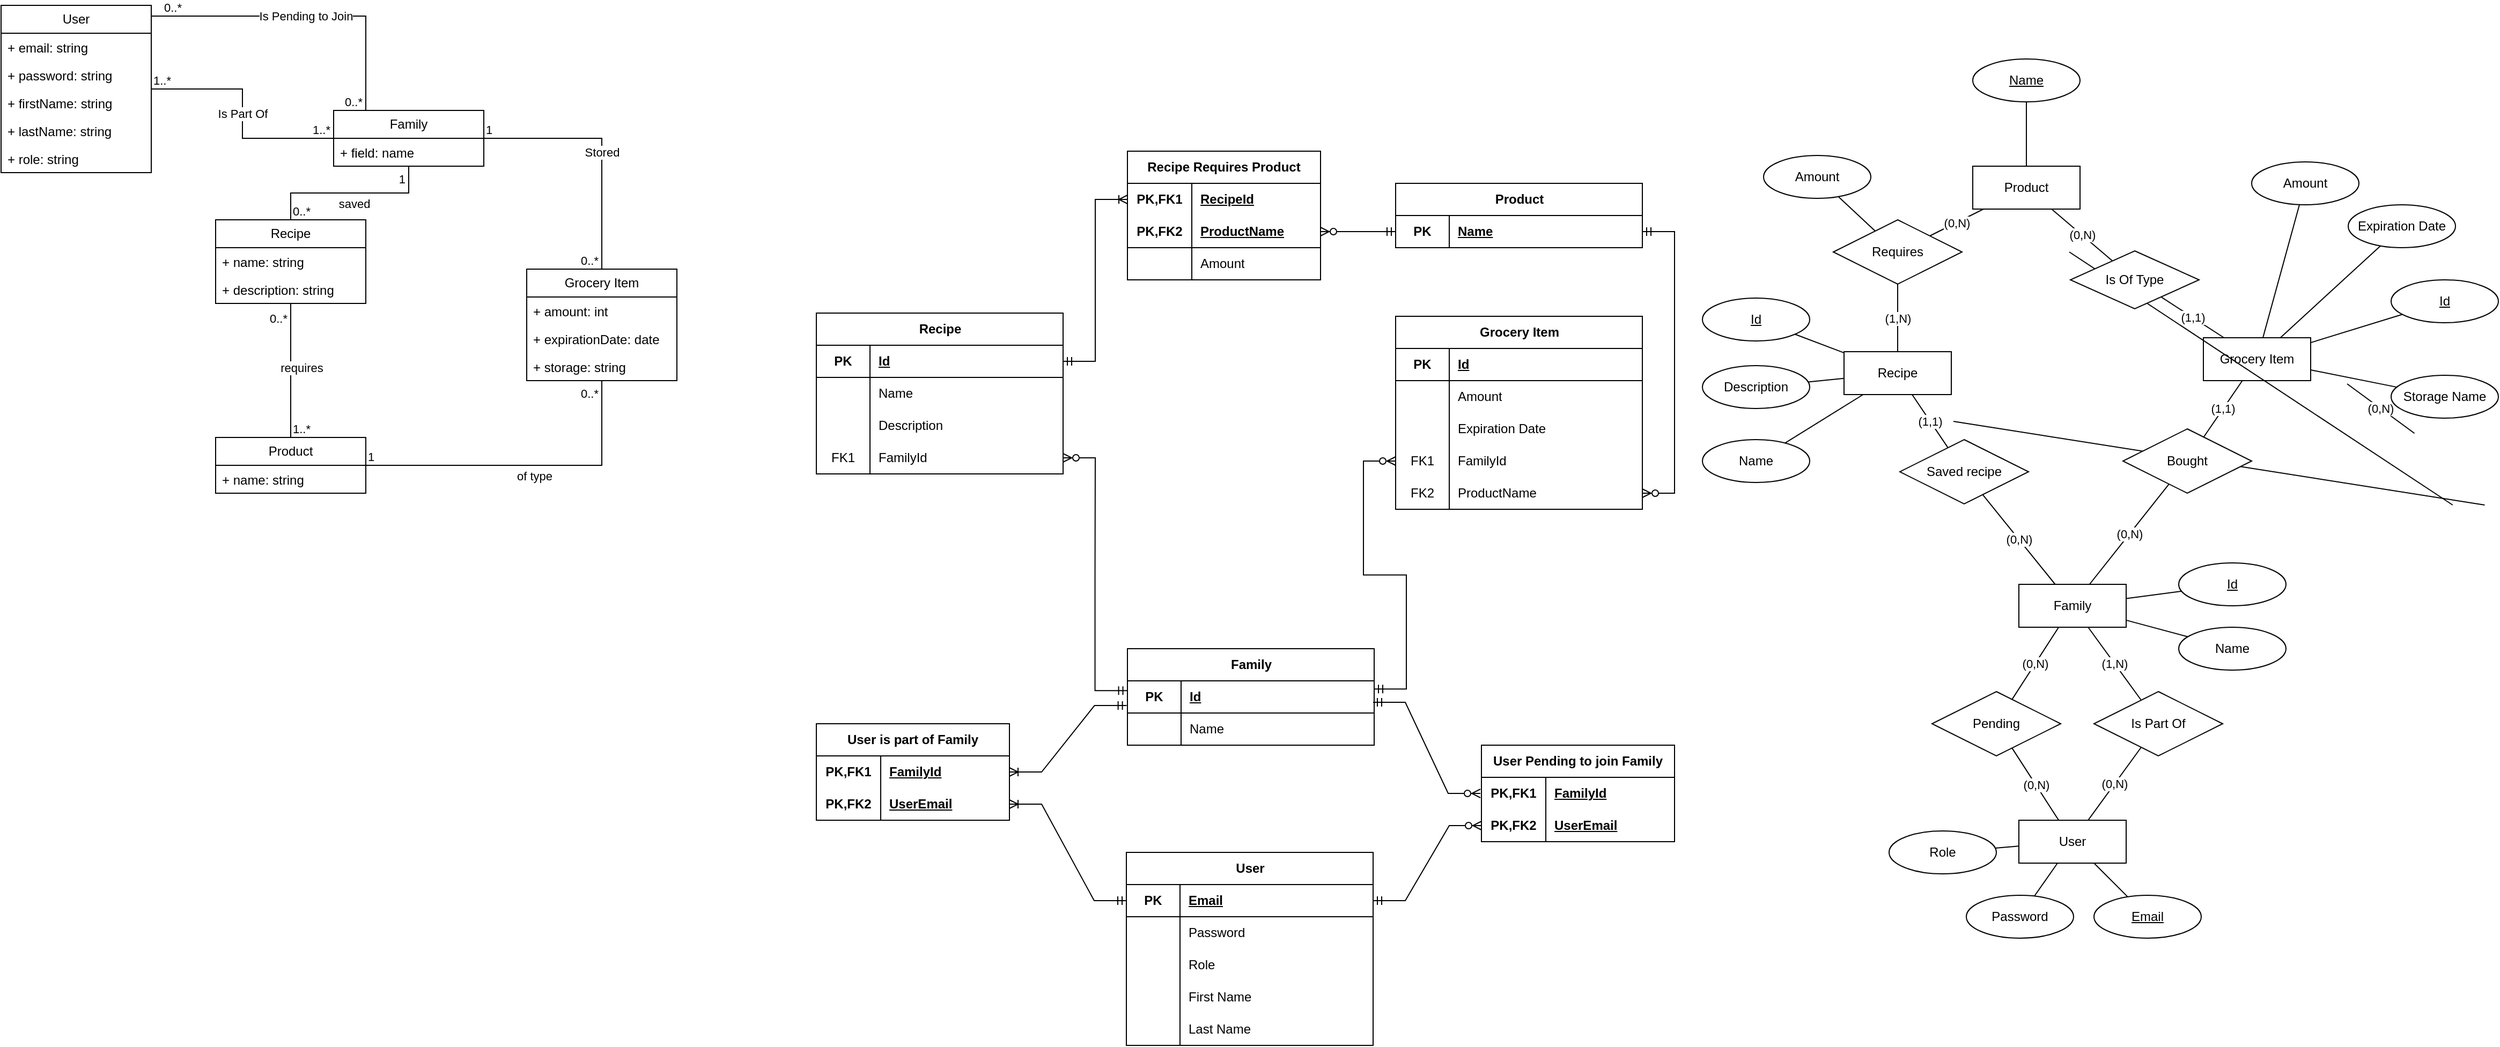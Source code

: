 <mxfile version="24.7.17">
  <diagram name="Pagina-1" id="Pr2vXgUpdKGznfStpxD8">
    <mxGraphModel dx="1545" dy="484" grid="1" gridSize="10" guides="1" tooltips="1" connect="1" arrows="1" fold="1" page="1" pageScale="1" pageWidth="827" pageHeight="1169" math="0" shadow="0">
      <root>
        <mxCell id="0" />
        <mxCell id="1" parent="0" />
        <mxCell id="ffhMWzjrMcLxflxruBUi-40" value="Grocery Item" style="whiteSpace=wrap;html=1;align=center;" parent="1" vertex="1">
          <mxGeometry x="1303" y="470" width="100" height="40" as="geometry" />
        </mxCell>
        <mxCell id="ffhMWzjrMcLxflxruBUi-42" value="Recipe" style="whiteSpace=wrap;html=1;align=center;" parent="1" vertex="1">
          <mxGeometry x="968" y="483" width="100" height="40" as="geometry" />
        </mxCell>
        <mxCell id="ffhMWzjrMcLxflxruBUi-44" value="User" style="whiteSpace=wrap;html=1;align=center;" parent="1" vertex="1">
          <mxGeometry x="1131" y="920" width="100" height="40" as="geometry" />
        </mxCell>
        <mxCell id="ffhMWzjrMcLxflxruBUi-46" value="Expiration Date" style="ellipse;whiteSpace=wrap;html=1;align=center;" parent="1" vertex="1">
          <mxGeometry x="1438" y="346" width="100" height="40" as="geometry" />
        </mxCell>
        <mxCell id="ffhMWzjrMcLxflxruBUi-47" value="Name" style="ellipse;whiteSpace=wrap;html=1;align=center;fontStyle=4" parent="1" vertex="1">
          <mxGeometry x="1088" y="210" width="100" height="40" as="geometry" />
        </mxCell>
        <mxCell id="ffhMWzjrMcLxflxruBUi-48" value="Id" style="ellipse;whiteSpace=wrap;html=1;align=center;fontStyle=4" parent="1" vertex="1">
          <mxGeometry x="1478" y="416" width="100" height="40" as="geometry" />
        </mxCell>
        <mxCell id="ffhMWzjrMcLxflxruBUi-49" value="Amount" style="ellipse;whiteSpace=wrap;html=1;align=center;" parent="1" vertex="1">
          <mxGeometry x="1348" y="306" width="100" height="40" as="geometry" />
        </mxCell>
        <mxCell id="ffhMWzjrMcLxflxruBUi-50" value="" style="endArrow=none;html=1;rounded=0;" parent="1" source="ffhMWzjrMcLxflxruBUi-40" target="ffhMWzjrMcLxflxruBUi-49" edge="1">
          <mxGeometry relative="1" as="geometry">
            <mxPoint x="668" y="510" as="sourcePoint" />
            <mxPoint x="828" y="510" as="targetPoint" />
          </mxGeometry>
        </mxCell>
        <mxCell id="ffhMWzjrMcLxflxruBUi-51" value="" style="endArrow=none;html=1;rounded=0;" parent="1" source="ffhMWzjrMcLxflxruBUi-40" target="ffhMWzjrMcLxflxruBUi-46" edge="1">
          <mxGeometry relative="1" as="geometry">
            <mxPoint x="958" y="463" as="sourcePoint" />
            <mxPoint x="900" y="479" as="targetPoint" />
          </mxGeometry>
        </mxCell>
        <mxCell id="ffhMWzjrMcLxflxruBUi-52" value="" style="endArrow=none;html=1;rounded=0;" parent="1" source="ffhMWzjrMcLxflxruBUi-47" target="GWMP9Vuq-0JOM76LOCVm-1" edge="1">
          <mxGeometry relative="1" as="geometry">
            <mxPoint x="958" y="435" as="sourcePoint" />
            <mxPoint x="918" y="422" as="targetPoint" />
          </mxGeometry>
        </mxCell>
        <mxCell id="ffhMWzjrMcLxflxruBUi-53" value="" style="endArrow=none;html=1;rounded=0;" parent="1" source="ffhMWzjrMcLxflxruBUi-40" target="ffhMWzjrMcLxflxruBUi-48" edge="1">
          <mxGeometry relative="1" as="geometry">
            <mxPoint x="1001" y="400" as="sourcePoint" />
            <mxPoint x="1005" y="430" as="targetPoint" />
          </mxGeometry>
        </mxCell>
        <mxCell id="ffhMWzjrMcLxflxruBUi-58" value="Email" style="ellipse;whiteSpace=wrap;html=1;align=center;fontStyle=4" parent="1" vertex="1">
          <mxGeometry x="1201" y="990" width="100" height="40" as="geometry" />
        </mxCell>
        <mxCell id="ffhMWzjrMcLxflxruBUi-59" value="" style="endArrow=none;html=1;rounded=0;" parent="1" source="ffhMWzjrMcLxflxruBUi-44" target="ffhMWzjrMcLxflxruBUi-58" edge="1">
          <mxGeometry relative="1" as="geometry">
            <mxPoint x="1214" y="930" as="sourcePoint" />
            <mxPoint x="1259" y="937" as="targetPoint" />
          </mxGeometry>
        </mxCell>
        <mxCell id="ffhMWzjrMcLxflxruBUi-60" value="" style="endArrow=none;html=1;rounded=0;" parent="1" source="ffhMWzjrMcLxflxruBUi-44" target="ffhMWzjrMcLxflxruBUi-61" edge="1">
          <mxGeometry relative="1" as="geometry">
            <mxPoint x="1136" y="1005" as="sourcePoint" />
            <mxPoint x="1064" y="1036" as="targetPoint" />
          </mxGeometry>
        </mxCell>
        <mxCell id="ffhMWzjrMcLxflxruBUi-61" value="Password" style="ellipse;whiteSpace=wrap;html=1;align=center;" parent="1" vertex="1">
          <mxGeometry x="1082" y="990" width="100" height="40" as="geometry" />
        </mxCell>
        <mxCell id="ffhMWzjrMcLxflxruBUi-64" value="Name" style="ellipse;whiteSpace=wrap;html=1;align=center;" parent="1" vertex="1">
          <mxGeometry x="836" y="565" width="100" height="40" as="geometry" />
        </mxCell>
        <mxCell id="ffhMWzjrMcLxflxruBUi-65" value="Id" style="ellipse;whiteSpace=wrap;html=1;align=center;fontStyle=4" parent="1" vertex="1">
          <mxGeometry x="836" y="433" width="100" height="40" as="geometry" />
        </mxCell>
        <mxCell id="ffhMWzjrMcLxflxruBUi-67" value="Description" style="ellipse;whiteSpace=wrap;html=1;align=center;" parent="1" vertex="1">
          <mxGeometry x="836" y="496" width="100" height="40" as="geometry" />
        </mxCell>
        <mxCell id="aiDZA-eBD_S5gn7_g89n-2" value="" style="endArrow=none;html=1;rounded=0;" parent="1" source="ffhMWzjrMcLxflxruBUi-42" target="ffhMWzjrMcLxflxruBUi-67" edge="1">
          <mxGeometry relative="1" as="geometry">
            <mxPoint x="1021" y="533" as="sourcePoint" />
            <mxPoint x="1056" y="588" as="targetPoint" />
          </mxGeometry>
        </mxCell>
        <mxCell id="aiDZA-eBD_S5gn7_g89n-4" value="" style="endArrow=none;html=1;rounded=0;" parent="1" source="ffhMWzjrMcLxflxruBUi-42" target="ffhMWzjrMcLxflxruBUi-65" edge="1">
          <mxGeometry relative="1" as="geometry">
            <mxPoint x="978" y="533" as="sourcePoint" />
            <mxPoint x="914" y="576" as="targetPoint" />
          </mxGeometry>
        </mxCell>
        <mxCell id="aiDZA-eBD_S5gn7_g89n-14" value="" style="endArrow=none;html=1;rounded=0;" parent="1" target="aiDZA-eBD_S5gn7_g89n-5" edge="1">
          <mxGeometry relative="1" as="geometry">
            <mxPoint x="1535.385" y="626" as="sourcePoint" />
            <mxPoint x="1178" y="390" as="targetPoint" />
          </mxGeometry>
        </mxCell>
        <mxCell id="aiDZA-eBD_S5gn7_g89n-15" value="" style="endArrow=none;html=1;rounded=0;" parent="1" target="aiDZA-eBD_S5gn7_g89n-7" edge="1">
          <mxGeometry relative="1" as="geometry">
            <mxPoint x="1565.22" y="626" as="sourcePoint" />
            <mxPoint x="1070" y="548" as="targetPoint" />
          </mxGeometry>
        </mxCell>
        <mxCell id="aiDZA-eBD_S5gn7_g89n-26" value="Bought" style="shape=rhombus;perimeter=rhombusPerimeter;whiteSpace=wrap;html=1;align=center;" parent="1" vertex="1">
          <mxGeometry x="1228" y="555" width="120" height="60" as="geometry" />
        </mxCell>
        <mxCell id="aiDZA-eBD_S5gn7_g89n-29" value="(0,N)" style="endArrow=none;html=1;rounded=0;" parent="1" source="aiDZA-eBD_S5gn7_g89n-26" target="GWMP9Vuq-0JOM76LOCVm-134" edge="1">
          <mxGeometry relative="1" as="geometry">
            <mxPoint x="1191" y="741" as="sourcePoint" />
            <mxPoint x="1234.818" y="720" as="targetPoint" />
          </mxGeometry>
        </mxCell>
        <mxCell id="aiDZA-eBD_S5gn7_g89n-30" value="(1,1)" style="endArrow=none;html=1;rounded=0;" parent="1" source="ffhMWzjrMcLxflxruBUi-40" target="aiDZA-eBD_S5gn7_g89n-26" edge="1">
          <mxGeometry relative="1" as="geometry">
            <mxPoint x="1339" y="607" as="sourcePoint" />
            <mxPoint x="1349" y="652" as="targetPoint" />
          </mxGeometry>
        </mxCell>
        <mxCell id="aiDZA-eBD_S5gn7_g89n-31" value="" style="endArrow=none;html=1;rounded=0;" parent="1" source="ffhMWzjrMcLxflxruBUi-42" target="ffhMWzjrMcLxflxruBUi-64" edge="1">
          <mxGeometry relative="1" as="geometry">
            <mxPoint x="1002" y="533" as="sourcePoint" />
            <mxPoint x="974" y="627" as="targetPoint" />
          </mxGeometry>
        </mxCell>
        <mxCell id="aiDZA-eBD_S5gn7_g89n-35" value="(0,N)" style="endArrow=none;html=1;rounded=0;" parent="1" source="ffhMWzjrMcLxflxruBUi-41" edge="1">
          <mxGeometry relative="1" as="geometry">
            <mxPoint x="1437" y="513" as="sourcePoint" />
            <mxPoint x="1499.739" y="559.13" as="targetPoint" />
          </mxGeometry>
        </mxCell>
        <mxCell id="aiDZA-eBD_S5gn7_g89n-36" value="Saved recipe" style="shape=rhombus;perimeter=rhombusPerimeter;whiteSpace=wrap;html=1;align=center;" parent="1" vertex="1">
          <mxGeometry x="1020" y="565" width="120" height="60" as="geometry" />
        </mxCell>
        <mxCell id="aiDZA-eBD_S5gn7_g89n-38" value="(0,N)" style="endArrow=none;html=1;rounded=0;" parent="1" source="GWMP9Vuq-0JOM76LOCVm-134" target="aiDZA-eBD_S5gn7_g89n-36" edge="1">
          <mxGeometry relative="1" as="geometry">
            <mxPoint x="1193.645" y="720" as="sourcePoint" />
            <mxPoint x="1192" y="552" as="targetPoint" />
          </mxGeometry>
        </mxCell>
        <mxCell id="aiDZA-eBD_S5gn7_g89n-39" value="(1,1)" style="endArrow=none;html=1;rounded=0;" parent="1" source="aiDZA-eBD_S5gn7_g89n-36" target="ffhMWzjrMcLxflxruBUi-42" edge="1">
          <mxGeometry relative="1" as="geometry">
            <mxPoint x="1317" y="652" as="sourcePoint" />
            <mxPoint x="1197" y="586" as="targetPoint" />
          </mxGeometry>
        </mxCell>
        <mxCell id="wn_NGkWMPnfutVv6U4E--1" value="Requires" style="shape=rhombus;perimeter=rhombusPerimeter;whiteSpace=wrap;html=1;align=center;" parent="1" vertex="1">
          <mxGeometry x="958" y="360" width="120" height="60" as="geometry" />
        </mxCell>
        <mxCell id="wn_NGkWMPnfutVv6U4E--2" value="(1,N)" style="endArrow=none;html=1;rounded=0;" parent="1" source="wn_NGkWMPnfutVv6U4E--1" target="ffhMWzjrMcLxflxruBUi-42" edge="1">
          <mxGeometry relative="1" as="geometry">
            <mxPoint x="1100" y="619" as="sourcePoint" />
            <mxPoint x="1025" y="533" as="targetPoint" />
          </mxGeometry>
        </mxCell>
        <mxCell id="wn_NGkWMPnfutVv6U4E--3" value="(0,N)" style="endArrow=none;html=1;rounded=0;" parent="1" source="GWMP9Vuq-0JOM76LOCVm-1" target="wn_NGkWMPnfutVv6U4E--1" edge="1">
          <mxGeometry x="-0.004" relative="1" as="geometry">
            <mxPoint x="1121" y="516" as="sourcePoint" />
            <mxPoint x="1058" y="514" as="targetPoint" />
            <mxPoint as="offset" />
          </mxGeometry>
        </mxCell>
        <mxCell id="wn_NGkWMPnfutVv6U4E--22" value="Family" style="shape=table;startSize=30;container=1;collapsible=1;childLayout=tableLayout;fixedRows=1;rowLines=0;fontStyle=1;align=center;resizeLast=1;html=1;" parent="1" vertex="1">
          <mxGeometry x="300" y="760" width="230" height="90" as="geometry" />
        </mxCell>
        <mxCell id="wn_NGkWMPnfutVv6U4E--23" value="" style="shape=tableRow;horizontal=0;startSize=0;swimlaneHead=0;swimlaneBody=0;fillColor=none;collapsible=0;dropTarget=0;points=[[0,0.5],[1,0.5]];portConstraint=eastwest;top=0;left=0;right=0;bottom=1;" parent="wn_NGkWMPnfutVv6U4E--22" vertex="1">
          <mxGeometry y="30" width="230" height="30" as="geometry" />
        </mxCell>
        <mxCell id="wn_NGkWMPnfutVv6U4E--24" value="PK" style="shape=partialRectangle;connectable=0;fillColor=none;top=0;left=0;bottom=0;right=0;fontStyle=1;overflow=hidden;whiteSpace=wrap;html=1;" parent="wn_NGkWMPnfutVv6U4E--23" vertex="1">
          <mxGeometry width="50" height="30" as="geometry">
            <mxRectangle width="50" height="30" as="alternateBounds" />
          </mxGeometry>
        </mxCell>
        <mxCell id="wn_NGkWMPnfutVv6U4E--25" value="Id" style="shape=partialRectangle;connectable=0;fillColor=none;top=0;left=0;bottom=0;right=0;align=left;spacingLeft=6;fontStyle=5;overflow=hidden;whiteSpace=wrap;html=1;" parent="wn_NGkWMPnfutVv6U4E--23" vertex="1">
          <mxGeometry x="50" width="180" height="30" as="geometry">
            <mxRectangle width="180" height="30" as="alternateBounds" />
          </mxGeometry>
        </mxCell>
        <mxCell id="wn_NGkWMPnfutVv6U4E--29" value="" style="shape=tableRow;horizontal=0;startSize=0;swimlaneHead=0;swimlaneBody=0;fillColor=none;collapsible=0;dropTarget=0;points=[[0,0.5],[1,0.5]];portConstraint=eastwest;top=0;left=0;right=0;bottom=0;" parent="wn_NGkWMPnfutVv6U4E--22" vertex="1">
          <mxGeometry y="60" width="230" height="30" as="geometry" />
        </mxCell>
        <mxCell id="wn_NGkWMPnfutVv6U4E--30" value="" style="shape=partialRectangle;connectable=0;fillColor=none;top=0;left=0;bottom=0;right=0;editable=1;overflow=hidden;whiteSpace=wrap;html=1;" parent="wn_NGkWMPnfutVv6U4E--29" vertex="1">
          <mxGeometry width="50" height="30" as="geometry">
            <mxRectangle width="50" height="30" as="alternateBounds" />
          </mxGeometry>
        </mxCell>
        <mxCell id="wn_NGkWMPnfutVv6U4E--31" value="Name" style="shape=partialRectangle;connectable=0;fillColor=none;top=0;left=0;bottom=0;right=0;align=left;spacingLeft=6;overflow=hidden;whiteSpace=wrap;html=1;" parent="wn_NGkWMPnfutVv6U4E--29" vertex="1">
          <mxGeometry x="50" width="180" height="30" as="geometry">
            <mxRectangle width="180" height="30" as="alternateBounds" />
          </mxGeometry>
        </mxCell>
        <mxCell id="wn_NGkWMPnfutVv6U4E--38" value="Grocery Item" style="shape=table;startSize=30;container=1;collapsible=1;childLayout=tableLayout;fixedRows=1;rowLines=0;fontStyle=1;align=center;resizeLast=1;html=1;" parent="1" vertex="1">
          <mxGeometry x="550" y="450" width="230" height="180" as="geometry" />
        </mxCell>
        <mxCell id="wn_NGkWMPnfutVv6U4E--39" value="" style="shape=tableRow;horizontal=0;startSize=0;swimlaneHead=0;swimlaneBody=0;fillColor=none;collapsible=0;dropTarget=0;points=[[0,0.5],[1,0.5]];portConstraint=eastwest;top=0;left=0;right=0;bottom=1;" parent="wn_NGkWMPnfutVv6U4E--38" vertex="1">
          <mxGeometry y="30" width="230" height="30" as="geometry" />
        </mxCell>
        <mxCell id="wn_NGkWMPnfutVv6U4E--40" value="PK" style="shape=partialRectangle;connectable=0;fillColor=none;top=0;left=0;bottom=0;right=0;fontStyle=1;overflow=hidden;whiteSpace=wrap;html=1;" parent="wn_NGkWMPnfutVv6U4E--39" vertex="1">
          <mxGeometry width="50" height="30" as="geometry">
            <mxRectangle width="50" height="30" as="alternateBounds" />
          </mxGeometry>
        </mxCell>
        <mxCell id="wn_NGkWMPnfutVv6U4E--41" value="Id" style="shape=partialRectangle;connectable=0;fillColor=none;top=0;left=0;bottom=0;right=0;align=left;spacingLeft=6;fontStyle=5;overflow=hidden;whiteSpace=wrap;html=1;" parent="wn_NGkWMPnfutVv6U4E--39" vertex="1">
          <mxGeometry x="50" width="180" height="30" as="geometry">
            <mxRectangle width="180" height="30" as="alternateBounds" />
          </mxGeometry>
        </mxCell>
        <mxCell id="wn_NGkWMPnfutVv6U4E--48" value="" style="shape=tableRow;horizontal=0;startSize=0;swimlaneHead=0;swimlaneBody=0;fillColor=none;collapsible=0;dropTarget=0;points=[[0,0.5],[1,0.5]];portConstraint=eastwest;top=0;left=0;right=0;bottom=0;" parent="wn_NGkWMPnfutVv6U4E--38" vertex="1">
          <mxGeometry y="60" width="230" height="30" as="geometry" />
        </mxCell>
        <mxCell id="wn_NGkWMPnfutVv6U4E--49" value="" style="shape=partialRectangle;connectable=0;fillColor=none;top=0;left=0;bottom=0;right=0;editable=1;overflow=hidden;whiteSpace=wrap;html=1;" parent="wn_NGkWMPnfutVv6U4E--48" vertex="1">
          <mxGeometry width="50" height="30" as="geometry">
            <mxRectangle width="50" height="30" as="alternateBounds" />
          </mxGeometry>
        </mxCell>
        <mxCell id="wn_NGkWMPnfutVv6U4E--50" value="Amount" style="shape=partialRectangle;connectable=0;fillColor=none;top=0;left=0;bottom=0;right=0;align=left;spacingLeft=6;overflow=hidden;whiteSpace=wrap;html=1;" parent="wn_NGkWMPnfutVv6U4E--48" vertex="1">
          <mxGeometry x="50" width="180" height="30" as="geometry">
            <mxRectangle width="180" height="30" as="alternateBounds" />
          </mxGeometry>
        </mxCell>
        <mxCell id="wn_NGkWMPnfutVv6U4E--92" value="" style="shape=tableRow;horizontal=0;startSize=0;swimlaneHead=0;swimlaneBody=0;fillColor=none;collapsible=0;dropTarget=0;points=[[0,0.5],[1,0.5]];portConstraint=eastwest;top=0;left=0;right=0;bottom=0;" parent="wn_NGkWMPnfutVv6U4E--38" vertex="1">
          <mxGeometry y="90" width="230" height="30" as="geometry" />
        </mxCell>
        <mxCell id="wn_NGkWMPnfutVv6U4E--93" value="" style="shape=partialRectangle;connectable=0;fillColor=none;top=0;left=0;bottom=0;right=0;editable=1;overflow=hidden;whiteSpace=wrap;html=1;" parent="wn_NGkWMPnfutVv6U4E--92" vertex="1">
          <mxGeometry width="50" height="30" as="geometry">
            <mxRectangle width="50" height="30" as="alternateBounds" />
          </mxGeometry>
        </mxCell>
        <mxCell id="wn_NGkWMPnfutVv6U4E--94" value="Expiration Date" style="shape=partialRectangle;connectable=0;fillColor=none;top=0;left=0;bottom=0;right=0;align=left;spacingLeft=6;overflow=hidden;whiteSpace=wrap;html=1;" parent="wn_NGkWMPnfutVv6U4E--92" vertex="1">
          <mxGeometry x="50" width="180" height="30" as="geometry">
            <mxRectangle width="180" height="30" as="alternateBounds" />
          </mxGeometry>
        </mxCell>
        <mxCell id="wn_NGkWMPnfutVv6U4E--149" value="" style="shape=tableRow;horizontal=0;startSize=0;swimlaneHead=0;swimlaneBody=0;fillColor=none;collapsible=0;dropTarget=0;points=[[0,0.5],[1,0.5]];portConstraint=eastwest;top=0;left=0;right=0;bottom=0;" parent="wn_NGkWMPnfutVv6U4E--38" vertex="1">
          <mxGeometry y="120" width="230" height="30" as="geometry" />
        </mxCell>
        <mxCell id="wn_NGkWMPnfutVv6U4E--150" value="FK1" style="shape=partialRectangle;connectable=0;fillColor=none;top=0;left=0;bottom=0;right=0;editable=1;overflow=hidden;whiteSpace=wrap;html=1;" parent="wn_NGkWMPnfutVv6U4E--149" vertex="1">
          <mxGeometry width="50" height="30" as="geometry">
            <mxRectangle width="50" height="30" as="alternateBounds" />
          </mxGeometry>
        </mxCell>
        <mxCell id="wn_NGkWMPnfutVv6U4E--151" value="FamilyId" style="shape=partialRectangle;connectable=0;fillColor=none;top=0;left=0;bottom=0;right=0;align=left;spacingLeft=6;overflow=hidden;whiteSpace=wrap;html=1;" parent="wn_NGkWMPnfutVv6U4E--149" vertex="1">
          <mxGeometry x="50" width="180" height="30" as="geometry">
            <mxRectangle width="180" height="30" as="alternateBounds" />
          </mxGeometry>
        </mxCell>
        <mxCell id="GWMP9Vuq-0JOM76LOCVm-93" value="" style="shape=tableRow;horizontal=0;startSize=0;swimlaneHead=0;swimlaneBody=0;fillColor=none;collapsible=0;dropTarget=0;points=[[0,0.5],[1,0.5]];portConstraint=eastwest;top=0;left=0;right=0;bottom=0;" vertex="1" parent="wn_NGkWMPnfutVv6U4E--38">
          <mxGeometry y="150" width="230" height="30" as="geometry" />
        </mxCell>
        <mxCell id="GWMP9Vuq-0JOM76LOCVm-94" value="FK2" style="shape=partialRectangle;connectable=0;fillColor=none;top=0;left=0;bottom=0;right=0;editable=1;overflow=hidden;whiteSpace=wrap;html=1;" vertex="1" parent="GWMP9Vuq-0JOM76LOCVm-93">
          <mxGeometry width="50" height="30" as="geometry">
            <mxRectangle width="50" height="30" as="alternateBounds" />
          </mxGeometry>
        </mxCell>
        <mxCell id="GWMP9Vuq-0JOM76LOCVm-95" value="ProductName" style="shape=partialRectangle;connectable=0;fillColor=none;top=0;left=0;bottom=0;right=0;align=left;spacingLeft=6;overflow=hidden;whiteSpace=wrap;html=1;" vertex="1" parent="GWMP9Vuq-0JOM76LOCVm-93">
          <mxGeometry x="50" width="180" height="30" as="geometry">
            <mxRectangle width="180" height="30" as="alternateBounds" />
          </mxGeometry>
        </mxCell>
        <mxCell id="wn_NGkWMPnfutVv6U4E--82" value="Recipe" style="shape=table;startSize=30;container=1;collapsible=1;childLayout=tableLayout;fixedRows=1;rowLines=0;fontStyle=1;align=center;resizeLast=1;html=1;" parent="1" vertex="1">
          <mxGeometry x="10" y="447" width="230" height="150" as="geometry" />
        </mxCell>
        <mxCell id="wn_NGkWMPnfutVv6U4E--83" value="" style="shape=tableRow;horizontal=0;startSize=0;swimlaneHead=0;swimlaneBody=0;fillColor=none;collapsible=0;dropTarget=0;points=[[0,0.5],[1,0.5]];portConstraint=eastwest;top=0;left=0;right=0;bottom=1;" parent="wn_NGkWMPnfutVv6U4E--82" vertex="1">
          <mxGeometry y="30" width="230" height="30" as="geometry" />
        </mxCell>
        <mxCell id="wn_NGkWMPnfutVv6U4E--84" value="PK" style="shape=partialRectangle;connectable=0;fillColor=none;top=0;left=0;bottom=0;right=0;fontStyle=1;overflow=hidden;whiteSpace=wrap;html=1;" parent="wn_NGkWMPnfutVv6U4E--83" vertex="1">
          <mxGeometry width="50" height="30" as="geometry">
            <mxRectangle width="50" height="30" as="alternateBounds" />
          </mxGeometry>
        </mxCell>
        <mxCell id="wn_NGkWMPnfutVv6U4E--85" value="Id" style="shape=partialRectangle;connectable=0;fillColor=none;top=0;left=0;bottom=0;right=0;align=left;spacingLeft=6;fontStyle=5;overflow=hidden;whiteSpace=wrap;html=1;" parent="wn_NGkWMPnfutVv6U4E--83" vertex="1">
          <mxGeometry x="50" width="180" height="30" as="geometry">
            <mxRectangle width="180" height="30" as="alternateBounds" />
          </mxGeometry>
        </mxCell>
        <mxCell id="wn_NGkWMPnfutVv6U4E--86" value="" style="shape=tableRow;horizontal=0;startSize=0;swimlaneHead=0;swimlaneBody=0;fillColor=none;collapsible=0;dropTarget=0;points=[[0,0.5],[1,0.5]];portConstraint=eastwest;top=0;left=0;right=0;bottom=0;" parent="wn_NGkWMPnfutVv6U4E--82" vertex="1">
          <mxGeometry y="60" width="230" height="30" as="geometry" />
        </mxCell>
        <mxCell id="wn_NGkWMPnfutVv6U4E--87" value="" style="shape=partialRectangle;connectable=0;fillColor=none;top=0;left=0;bottom=0;right=0;editable=1;overflow=hidden;whiteSpace=wrap;html=1;" parent="wn_NGkWMPnfutVv6U4E--86" vertex="1">
          <mxGeometry width="50" height="30" as="geometry">
            <mxRectangle width="50" height="30" as="alternateBounds" />
          </mxGeometry>
        </mxCell>
        <mxCell id="wn_NGkWMPnfutVv6U4E--88" value="Name" style="shape=partialRectangle;connectable=0;fillColor=none;top=0;left=0;bottom=0;right=0;align=left;spacingLeft=6;overflow=hidden;whiteSpace=wrap;html=1;" parent="wn_NGkWMPnfutVv6U4E--86" vertex="1">
          <mxGeometry x="50" width="180" height="30" as="geometry">
            <mxRectangle width="180" height="30" as="alternateBounds" />
          </mxGeometry>
        </mxCell>
        <mxCell id="wn_NGkWMPnfutVv6U4E--89" value="" style="shape=tableRow;horizontal=0;startSize=0;swimlaneHead=0;swimlaneBody=0;fillColor=none;collapsible=0;dropTarget=0;points=[[0,0.5],[1,0.5]];portConstraint=eastwest;top=0;left=0;right=0;bottom=0;" parent="wn_NGkWMPnfutVv6U4E--82" vertex="1">
          <mxGeometry y="90" width="230" height="30" as="geometry" />
        </mxCell>
        <mxCell id="wn_NGkWMPnfutVv6U4E--90" value="" style="shape=partialRectangle;connectable=0;fillColor=none;top=0;left=0;bottom=0;right=0;editable=1;overflow=hidden;whiteSpace=wrap;html=1;" parent="wn_NGkWMPnfutVv6U4E--89" vertex="1">
          <mxGeometry width="50" height="30" as="geometry">
            <mxRectangle width="50" height="30" as="alternateBounds" />
          </mxGeometry>
        </mxCell>
        <mxCell id="wn_NGkWMPnfutVv6U4E--91" value="Description" style="shape=partialRectangle;connectable=0;fillColor=none;top=0;left=0;bottom=0;right=0;align=left;spacingLeft=6;overflow=hidden;whiteSpace=wrap;html=1;" parent="wn_NGkWMPnfutVv6U4E--89" vertex="1">
          <mxGeometry x="50" width="180" height="30" as="geometry">
            <mxRectangle width="180" height="30" as="alternateBounds" />
          </mxGeometry>
        </mxCell>
        <mxCell id="wn_NGkWMPnfutVv6U4E--152" value="" style="shape=tableRow;horizontal=0;startSize=0;swimlaneHead=0;swimlaneBody=0;fillColor=none;collapsible=0;dropTarget=0;points=[[0,0.5],[1,0.5]];portConstraint=eastwest;top=0;left=0;right=0;bottom=0;" parent="wn_NGkWMPnfutVv6U4E--82" vertex="1">
          <mxGeometry y="120" width="230" height="30" as="geometry" />
        </mxCell>
        <mxCell id="wn_NGkWMPnfutVv6U4E--153" value="FK1" style="shape=partialRectangle;connectable=0;fillColor=none;top=0;left=0;bottom=0;right=0;editable=1;overflow=hidden;whiteSpace=wrap;html=1;" parent="wn_NGkWMPnfutVv6U4E--152" vertex="1">
          <mxGeometry width="50" height="30" as="geometry">
            <mxRectangle width="50" height="30" as="alternateBounds" />
          </mxGeometry>
        </mxCell>
        <mxCell id="wn_NGkWMPnfutVv6U4E--154" value="FamilyId" style="shape=partialRectangle;connectable=0;fillColor=none;top=0;left=0;bottom=0;right=0;align=left;spacingLeft=6;overflow=hidden;whiteSpace=wrap;html=1;" parent="wn_NGkWMPnfutVv6U4E--152" vertex="1">
          <mxGeometry x="50" width="180" height="30" as="geometry">
            <mxRectangle width="180" height="30" as="alternateBounds" />
          </mxGeometry>
        </mxCell>
        <mxCell id="wn_NGkWMPnfutVv6U4E--142" value="" style="edgeStyle=entityRelationEdgeStyle;fontSize=12;html=1;endArrow=ERoneToMany;startArrow=ERmandOne;rounded=0;" parent="1" source="wn_NGkWMPnfutVv6U4E--83" target="GWMP9Vuq-0JOM76LOCVm-97" edge="1">
          <mxGeometry width="100" height="100" relative="1" as="geometry">
            <mxPoint x="390.0" y="443.0" as="sourcePoint" />
            <mxPoint x="450.0" y="443.0" as="targetPoint" />
          </mxGeometry>
        </mxCell>
        <mxCell id="wn_NGkWMPnfutVv6U4E--143" value="" style="edgeStyle=entityRelationEdgeStyle;fontSize=12;html=1;endArrow=ERzeroToMany;startArrow=ERmandOne;rounded=0;" parent="1" source="GWMP9Vuq-0JOM76LOCVm-77" target="GWMP9Vuq-0JOM76LOCVm-93" edge="1">
          <mxGeometry width="100" height="100" relative="1" as="geometry">
            <mxPoint x="630.0" y="320" as="sourcePoint" />
            <mxPoint x="570.0" y="350" as="targetPoint" />
            <Array as="points">
              <mxPoint x="810" y="380" />
              <mxPoint x="780" y="440" />
              <mxPoint x="590" y="590" />
            </Array>
          </mxGeometry>
        </mxCell>
        <mxCell id="wn_NGkWMPnfutVv6U4E--155" value="" style="edgeStyle=entityRelationEdgeStyle;fontSize=12;html=1;endArrow=ERzeroToMany;startArrow=ERmandOne;rounded=0;exitX=-0.001;exitY=0.304;exitDx=0;exitDy=0;exitPerimeter=0;" parent="1" source="wn_NGkWMPnfutVv6U4E--23" target="wn_NGkWMPnfutVv6U4E--152" edge="1">
          <mxGeometry width="100" height="100" relative="1" as="geometry">
            <mxPoint x="260" y="746" as="sourcePoint" />
            <mxPoint x="200" y="711" as="targetPoint" />
          </mxGeometry>
        </mxCell>
        <mxCell id="GWMP9Vuq-0JOM76LOCVm-1" value="Product" style="whiteSpace=wrap;html=1;align=center;" vertex="1" parent="1">
          <mxGeometry x="1088" y="310" width="100" height="40" as="geometry" />
        </mxCell>
        <mxCell id="GWMP9Vuq-0JOM76LOCVm-61" value="Is Of Type" style="shape=rhombus;perimeter=rhombusPerimeter;whiteSpace=wrap;html=1;align=center;" vertex="1" parent="1">
          <mxGeometry x="1179" y="389" width="120" height="54" as="geometry" />
        </mxCell>
        <mxCell id="GWMP9Vuq-0JOM76LOCVm-63" value="(0,N)" style="endArrow=none;html=1;rounded=0;" edge="1" parent="1" source="GWMP9Vuq-0JOM76LOCVm-61" target="GWMP9Vuq-0JOM76LOCVm-1">
          <mxGeometry relative="1" as="geometry">
            <mxPoint x="1139" y="409" as="sourcePoint" />
            <mxPoint x="1081" y="443" as="targetPoint" />
          </mxGeometry>
        </mxCell>
        <mxCell id="GWMP9Vuq-0JOM76LOCVm-64" value="(1,1)" style="endArrow=none;html=1;rounded=0;" edge="1" parent="1" source="ffhMWzjrMcLxflxruBUi-40" target="GWMP9Vuq-0JOM76LOCVm-61">
          <mxGeometry relative="1" as="geometry">
            <mxPoint x="1221" y="414" as="sourcePoint" />
            <mxPoint x="1165" y="350" as="targetPoint" />
          </mxGeometry>
        </mxCell>
        <mxCell id="GWMP9Vuq-0JOM76LOCVm-65" value="Amount" style="ellipse;whiteSpace=wrap;html=1;align=center;" vertex="1" parent="1">
          <mxGeometry x="893" y="300" width="100" height="40" as="geometry" />
        </mxCell>
        <mxCell id="GWMP9Vuq-0JOM76LOCVm-66" value="" style="endArrow=none;html=1;rounded=0;" edge="1" parent="1" source="wn_NGkWMPnfutVv6U4E--1" target="GWMP9Vuq-0JOM76LOCVm-65">
          <mxGeometry relative="1" as="geometry">
            <mxPoint x="1000" y="533" as="sourcePoint" />
            <mxPoint x="932" y="583" as="targetPoint" />
          </mxGeometry>
        </mxCell>
        <mxCell id="GWMP9Vuq-0JOM76LOCVm-70" value="Storage Name" style="ellipse;whiteSpace=wrap;html=1;align=center;" vertex="1" parent="1">
          <mxGeometry x="1478" y="505" width="100" height="40" as="geometry" />
        </mxCell>
        <mxCell id="GWMP9Vuq-0JOM76LOCVm-71" value="" style="endArrow=none;html=1;rounded=0;" edge="1" parent="1" source="ffhMWzjrMcLxflxruBUi-40" target="GWMP9Vuq-0JOM76LOCVm-70">
          <mxGeometry relative="1" as="geometry">
            <mxPoint x="1385" y="480" as="sourcePoint" />
            <mxPoint x="1478" y="394" as="targetPoint" />
          </mxGeometry>
        </mxCell>
        <mxCell id="GWMP9Vuq-0JOM76LOCVm-76" value="Product" style="shape=table;startSize=30;container=1;collapsible=1;childLayout=tableLayout;fixedRows=1;rowLines=0;fontStyle=1;align=center;resizeLast=1;html=1;" vertex="1" parent="1">
          <mxGeometry x="550" y="326" width="230" height="60" as="geometry" />
        </mxCell>
        <mxCell id="GWMP9Vuq-0JOM76LOCVm-77" value="" style="shape=tableRow;horizontal=0;startSize=0;swimlaneHead=0;swimlaneBody=0;fillColor=none;collapsible=0;dropTarget=0;points=[[0,0.5],[1,0.5]];portConstraint=eastwest;top=0;left=0;right=0;bottom=1;" vertex="1" parent="GWMP9Vuq-0JOM76LOCVm-76">
          <mxGeometry y="30" width="230" height="30" as="geometry" />
        </mxCell>
        <mxCell id="GWMP9Vuq-0JOM76LOCVm-78" value="PK" style="shape=partialRectangle;connectable=0;fillColor=none;top=0;left=0;bottom=0;right=0;fontStyle=1;overflow=hidden;whiteSpace=wrap;html=1;" vertex="1" parent="GWMP9Vuq-0JOM76LOCVm-77">
          <mxGeometry width="50" height="30" as="geometry">
            <mxRectangle width="50" height="30" as="alternateBounds" />
          </mxGeometry>
        </mxCell>
        <mxCell id="GWMP9Vuq-0JOM76LOCVm-79" value="Name" style="shape=partialRectangle;connectable=0;fillColor=none;top=0;left=0;bottom=0;right=0;align=left;spacingLeft=6;fontStyle=5;overflow=hidden;whiteSpace=wrap;html=1;" vertex="1" parent="GWMP9Vuq-0JOM76LOCVm-77">
          <mxGeometry x="50" width="180" height="30" as="geometry">
            <mxRectangle width="180" height="30" as="alternateBounds" />
          </mxGeometry>
        </mxCell>
        <mxCell id="GWMP9Vuq-0JOM76LOCVm-92" value="" style="edgeStyle=entityRelationEdgeStyle;fontSize=12;html=1;endArrow=ERzeroToMany;startArrow=ERmandOne;rounded=0;exitX=1;exitY=0.254;exitDx=0;exitDy=0;exitPerimeter=0;" edge="1" parent="1" source="wn_NGkWMPnfutVv6U4E--23" target="wn_NGkWMPnfutVv6U4E--149">
          <mxGeometry width="100" height="100" relative="1" as="geometry">
            <mxPoint x="460" y="935" as="sourcePoint" />
            <mxPoint x="401" y="605" as="targetPoint" />
          </mxGeometry>
        </mxCell>
        <mxCell id="GWMP9Vuq-0JOM76LOCVm-96" value="Recipe Requires Product" style="shape=table;startSize=30;container=1;collapsible=1;childLayout=tableLayout;fixedRows=1;rowLines=0;fontStyle=1;align=center;resizeLast=1;html=1;whiteSpace=wrap;" vertex="1" parent="1">
          <mxGeometry x="300" y="296" width="180" height="120" as="geometry" />
        </mxCell>
        <mxCell id="GWMP9Vuq-0JOM76LOCVm-97" value="" style="shape=tableRow;horizontal=0;startSize=0;swimlaneHead=0;swimlaneBody=0;fillColor=none;collapsible=0;dropTarget=0;points=[[0,0.5],[1,0.5]];portConstraint=eastwest;top=0;left=0;right=0;bottom=0;html=1;" vertex="1" parent="GWMP9Vuq-0JOM76LOCVm-96">
          <mxGeometry y="30" width="180" height="30" as="geometry" />
        </mxCell>
        <mxCell id="GWMP9Vuq-0JOM76LOCVm-98" value="PK,FK1" style="shape=partialRectangle;connectable=0;fillColor=none;top=0;left=0;bottom=0;right=0;fontStyle=1;overflow=hidden;html=1;whiteSpace=wrap;" vertex="1" parent="GWMP9Vuq-0JOM76LOCVm-97">
          <mxGeometry width="60" height="30" as="geometry">
            <mxRectangle width="60" height="30" as="alternateBounds" />
          </mxGeometry>
        </mxCell>
        <mxCell id="GWMP9Vuq-0JOM76LOCVm-99" value="RecipeId" style="shape=partialRectangle;connectable=0;fillColor=none;top=0;left=0;bottom=0;right=0;align=left;spacingLeft=6;fontStyle=5;overflow=hidden;html=1;whiteSpace=wrap;" vertex="1" parent="GWMP9Vuq-0JOM76LOCVm-97">
          <mxGeometry x="60" width="120" height="30" as="geometry">
            <mxRectangle width="120" height="30" as="alternateBounds" />
          </mxGeometry>
        </mxCell>
        <mxCell id="GWMP9Vuq-0JOM76LOCVm-100" value="" style="shape=tableRow;horizontal=0;startSize=0;swimlaneHead=0;swimlaneBody=0;fillColor=none;collapsible=0;dropTarget=0;points=[[0,0.5],[1,0.5]];portConstraint=eastwest;top=0;left=0;right=0;bottom=1;html=1;" vertex="1" parent="GWMP9Vuq-0JOM76LOCVm-96">
          <mxGeometry y="60" width="180" height="30" as="geometry" />
        </mxCell>
        <mxCell id="GWMP9Vuq-0JOM76LOCVm-101" value="PK,FK2" style="shape=partialRectangle;connectable=0;fillColor=none;top=0;left=0;bottom=0;right=0;fontStyle=1;overflow=hidden;html=1;whiteSpace=wrap;" vertex="1" parent="GWMP9Vuq-0JOM76LOCVm-100">
          <mxGeometry width="60" height="30" as="geometry">
            <mxRectangle width="60" height="30" as="alternateBounds" />
          </mxGeometry>
        </mxCell>
        <mxCell id="GWMP9Vuq-0JOM76LOCVm-102" value="ProductName" style="shape=partialRectangle;connectable=0;fillColor=none;top=0;left=0;bottom=0;right=0;align=left;spacingLeft=6;fontStyle=5;overflow=hidden;html=1;whiteSpace=wrap;" vertex="1" parent="GWMP9Vuq-0JOM76LOCVm-100">
          <mxGeometry x="60" width="120" height="30" as="geometry">
            <mxRectangle width="120" height="30" as="alternateBounds" />
          </mxGeometry>
        </mxCell>
        <mxCell id="GWMP9Vuq-0JOM76LOCVm-103" value="" style="shape=tableRow;horizontal=0;startSize=0;swimlaneHead=0;swimlaneBody=0;fillColor=none;collapsible=0;dropTarget=0;points=[[0,0.5],[1,0.5]];portConstraint=eastwest;top=0;left=0;right=0;bottom=0;html=1;" vertex="1" parent="GWMP9Vuq-0JOM76LOCVm-96">
          <mxGeometry y="90" width="180" height="30" as="geometry" />
        </mxCell>
        <mxCell id="GWMP9Vuq-0JOM76LOCVm-104" value="" style="shape=partialRectangle;connectable=0;fillColor=none;top=0;left=0;bottom=0;right=0;editable=1;overflow=hidden;html=1;whiteSpace=wrap;" vertex="1" parent="GWMP9Vuq-0JOM76LOCVm-103">
          <mxGeometry width="60" height="30" as="geometry">
            <mxRectangle width="60" height="30" as="alternateBounds" />
          </mxGeometry>
        </mxCell>
        <mxCell id="GWMP9Vuq-0JOM76LOCVm-105" value="Amount" style="shape=partialRectangle;connectable=0;fillColor=none;top=0;left=0;bottom=0;right=0;align=left;spacingLeft=6;overflow=hidden;html=1;whiteSpace=wrap;" vertex="1" parent="GWMP9Vuq-0JOM76LOCVm-103">
          <mxGeometry x="60" width="120" height="30" as="geometry">
            <mxRectangle width="120" height="30" as="alternateBounds" />
          </mxGeometry>
        </mxCell>
        <mxCell id="GWMP9Vuq-0JOM76LOCVm-109" value="" style="edgeStyle=entityRelationEdgeStyle;fontSize=12;html=1;endArrow=ERzeroToMany;startArrow=ERmandOne;rounded=0;" edge="1" parent="1" source="GWMP9Vuq-0JOM76LOCVm-77" target="GWMP9Vuq-0JOM76LOCVm-100">
          <mxGeometry width="100" height="100" relative="1" as="geometry">
            <mxPoint x="540" y="929" as="sourcePoint" />
            <mxPoint x="560" y="625" as="targetPoint" />
          </mxGeometry>
        </mxCell>
        <mxCell id="GWMP9Vuq-0JOM76LOCVm-111" value="User" style="swimlane;fontStyle=0;childLayout=stackLayout;horizontal=1;startSize=26;fillColor=none;horizontalStack=0;resizeParent=1;resizeParentMax=0;resizeLast=0;collapsible=1;marginBottom=0;whiteSpace=wrap;html=1;" vertex="1" parent="1">
          <mxGeometry x="-750" y="160" width="140" height="156" as="geometry" />
        </mxCell>
        <mxCell id="GWMP9Vuq-0JOM76LOCVm-112" value="+ email: string" style="text;strokeColor=none;fillColor=none;align=left;verticalAlign=top;spacingLeft=4;spacingRight=4;overflow=hidden;rotatable=0;points=[[0,0.5],[1,0.5]];portConstraint=eastwest;whiteSpace=wrap;html=1;" vertex="1" parent="GWMP9Vuq-0JOM76LOCVm-111">
          <mxGeometry y="26" width="140" height="26" as="geometry" />
        </mxCell>
        <mxCell id="GWMP9Vuq-0JOM76LOCVm-114" value="+ password: string" style="text;strokeColor=none;fillColor=none;align=left;verticalAlign=top;spacingLeft=4;spacingRight=4;overflow=hidden;rotatable=0;points=[[0,0.5],[1,0.5]];portConstraint=eastwest;whiteSpace=wrap;html=1;" vertex="1" parent="GWMP9Vuq-0JOM76LOCVm-111">
          <mxGeometry y="52" width="140" height="26" as="geometry" />
        </mxCell>
        <mxCell id="GWMP9Vuq-0JOM76LOCVm-175" value="+ firstName: string" style="text;strokeColor=none;fillColor=none;align=left;verticalAlign=top;spacingLeft=4;spacingRight=4;overflow=hidden;rotatable=0;points=[[0,0.5],[1,0.5]];portConstraint=eastwest;whiteSpace=wrap;html=1;" vertex="1" parent="GWMP9Vuq-0JOM76LOCVm-111">
          <mxGeometry y="78" width="140" height="26" as="geometry" />
        </mxCell>
        <mxCell id="GWMP9Vuq-0JOM76LOCVm-176" value="+ lastName: string" style="text;strokeColor=none;fillColor=none;align=left;verticalAlign=top;spacingLeft=4;spacingRight=4;overflow=hidden;rotatable=0;points=[[0,0.5],[1,0.5]];portConstraint=eastwest;whiteSpace=wrap;html=1;" vertex="1" parent="GWMP9Vuq-0JOM76LOCVm-111">
          <mxGeometry y="104" width="140" height="26" as="geometry" />
        </mxCell>
        <mxCell id="GWMP9Vuq-0JOM76LOCVm-177" value="+ role: string" style="text;strokeColor=none;fillColor=none;align=left;verticalAlign=top;spacingLeft=4;spacingRight=4;overflow=hidden;rotatable=0;points=[[0,0.5],[1,0.5]];portConstraint=eastwest;whiteSpace=wrap;html=1;" vertex="1" parent="GWMP9Vuq-0JOM76LOCVm-111">
          <mxGeometry y="130" width="140" height="26" as="geometry" />
        </mxCell>
        <mxCell id="GWMP9Vuq-0JOM76LOCVm-119" value="Product" style="swimlane;fontStyle=0;childLayout=stackLayout;horizontal=1;startSize=26;fillColor=none;horizontalStack=0;resizeParent=1;resizeParentMax=0;resizeLast=0;collapsible=1;marginBottom=0;whiteSpace=wrap;html=1;" vertex="1" parent="1">
          <mxGeometry x="-550" y="563" width="140" height="52" as="geometry" />
        </mxCell>
        <mxCell id="GWMP9Vuq-0JOM76LOCVm-120" value="+ name: string" style="text;strokeColor=none;fillColor=none;align=left;verticalAlign=top;spacingLeft=4;spacingRight=4;overflow=hidden;rotatable=0;points=[[0,0.5],[1,0.5]];portConstraint=eastwest;whiteSpace=wrap;html=1;" vertex="1" parent="GWMP9Vuq-0JOM76LOCVm-119">
          <mxGeometry y="26" width="140" height="26" as="geometry" />
        </mxCell>
        <mxCell id="GWMP9Vuq-0JOM76LOCVm-123" value="Recipe" style="swimlane;fontStyle=0;childLayout=stackLayout;horizontal=1;startSize=26;fillColor=none;horizontalStack=0;resizeParent=1;resizeParentMax=0;resizeLast=0;collapsible=1;marginBottom=0;whiteSpace=wrap;html=1;" vertex="1" parent="1">
          <mxGeometry x="-550" y="360" width="140" height="78" as="geometry" />
        </mxCell>
        <mxCell id="GWMP9Vuq-0JOM76LOCVm-124" value="+ name: string" style="text;strokeColor=none;fillColor=none;align=left;verticalAlign=top;spacingLeft=4;spacingRight=4;overflow=hidden;rotatable=0;points=[[0,0.5],[1,0.5]];portConstraint=eastwest;whiteSpace=wrap;html=1;" vertex="1" parent="GWMP9Vuq-0JOM76LOCVm-123">
          <mxGeometry y="26" width="140" height="26" as="geometry" />
        </mxCell>
        <mxCell id="GWMP9Vuq-0JOM76LOCVm-125" value="+ description: string" style="text;strokeColor=none;fillColor=none;align=left;verticalAlign=top;spacingLeft=4;spacingRight=4;overflow=hidden;rotatable=0;points=[[0,0.5],[1,0.5]];portConstraint=eastwest;whiteSpace=wrap;html=1;" vertex="1" parent="GWMP9Vuq-0JOM76LOCVm-123">
          <mxGeometry y="52" width="140" height="26" as="geometry" />
        </mxCell>
        <mxCell id="GWMP9Vuq-0JOM76LOCVm-127" value="Grocery Item" style="swimlane;fontStyle=0;childLayout=stackLayout;horizontal=1;startSize=26;fillColor=none;horizontalStack=0;resizeParent=1;resizeParentMax=0;resizeLast=0;collapsible=1;marginBottom=0;whiteSpace=wrap;html=1;" vertex="1" parent="1">
          <mxGeometry x="-260" y="406" width="140" height="104" as="geometry" />
        </mxCell>
        <mxCell id="GWMP9Vuq-0JOM76LOCVm-128" value="+ amount: int" style="text;strokeColor=none;fillColor=none;align=left;verticalAlign=top;spacingLeft=4;spacingRight=4;overflow=hidden;rotatable=0;points=[[0,0.5],[1,0.5]];portConstraint=eastwest;whiteSpace=wrap;html=1;" vertex="1" parent="GWMP9Vuq-0JOM76LOCVm-127">
          <mxGeometry y="26" width="140" height="26" as="geometry" />
        </mxCell>
        <mxCell id="GWMP9Vuq-0JOM76LOCVm-129" value="+ expirationDate: date" style="text;strokeColor=none;fillColor=none;align=left;verticalAlign=top;spacingLeft=4;spacingRight=4;overflow=hidden;rotatable=0;points=[[0,0.5],[1,0.5]];portConstraint=eastwest;whiteSpace=wrap;html=1;" vertex="1" parent="GWMP9Vuq-0JOM76LOCVm-127">
          <mxGeometry y="52" width="140" height="26" as="geometry" />
        </mxCell>
        <mxCell id="GWMP9Vuq-0JOM76LOCVm-178" value="+ storage: string" style="text;strokeColor=none;fillColor=none;align=left;verticalAlign=top;spacingLeft=4;spacingRight=4;overflow=hidden;rotatable=0;points=[[0,0.5],[1,0.5]];portConstraint=eastwest;whiteSpace=wrap;html=1;" vertex="1" parent="GWMP9Vuq-0JOM76LOCVm-127">
          <mxGeometry y="78" width="140" height="26" as="geometry" />
        </mxCell>
        <mxCell id="GWMP9Vuq-0JOM76LOCVm-131" value="Role" style="ellipse;whiteSpace=wrap;html=1;align=center;" vertex="1" parent="1">
          <mxGeometry x="1010" y="930" width="100" height="40" as="geometry" />
        </mxCell>
        <mxCell id="GWMP9Vuq-0JOM76LOCVm-132" value="" style="endArrow=none;html=1;rounded=0;" edge="1" parent="1" source="ffhMWzjrMcLxflxruBUi-44" target="GWMP9Vuq-0JOM76LOCVm-131">
          <mxGeometry relative="1" as="geometry">
            <mxPoint x="1183" y="760" as="sourcePoint" />
            <mxPoint x="1155" y="791" as="targetPoint" />
          </mxGeometry>
        </mxCell>
        <mxCell id="GWMP9Vuq-0JOM76LOCVm-134" value="Family" style="whiteSpace=wrap;html=1;align=center;" vertex="1" parent="1">
          <mxGeometry x="1131" y="700" width="100" height="40" as="geometry" />
        </mxCell>
        <mxCell id="GWMP9Vuq-0JOM76LOCVm-135" value="Is Part Of" style="shape=rhombus;perimeter=rhombusPerimeter;whiteSpace=wrap;html=1;align=center;" vertex="1" parent="1">
          <mxGeometry x="1201" y="800" width="120" height="60" as="geometry" />
        </mxCell>
        <mxCell id="GWMP9Vuq-0JOM76LOCVm-136" value="(0,N)" style="endArrow=none;html=1;rounded=0;" edge="1" parent="1" source="GWMP9Vuq-0JOM76LOCVm-135" target="ffhMWzjrMcLxflxruBUi-44">
          <mxGeometry x="0.008" relative="1" as="geometry">
            <mxPoint x="1281" y="617" as="sourcePoint" />
            <mxPoint x="1217" y="700" as="targetPoint" />
            <mxPoint as="offset" />
          </mxGeometry>
        </mxCell>
        <mxCell id="GWMP9Vuq-0JOM76LOCVm-138" value="(1,N)" style="endArrow=none;html=1;rounded=0;" edge="1" parent="1" source="GWMP9Vuq-0JOM76LOCVm-135" target="GWMP9Vuq-0JOM76LOCVm-134">
          <mxGeometry relative="1" as="geometry">
            <mxPoint x="1191" y="845" as="sourcePoint" />
            <mxPoint x="1191" y="930" as="targetPoint" />
          </mxGeometry>
        </mxCell>
        <mxCell id="GWMP9Vuq-0JOM76LOCVm-139" value="Id" style="ellipse;whiteSpace=wrap;html=1;align=center;fontStyle=4" vertex="1" parent="1">
          <mxGeometry x="1280" y="680" width="100" height="40" as="geometry" />
        </mxCell>
        <mxCell id="GWMP9Vuq-0JOM76LOCVm-140" value="Name" style="ellipse;whiteSpace=wrap;html=1;align=center;" vertex="1" parent="1">
          <mxGeometry x="1280" y="740" width="100" height="40" as="geometry" />
        </mxCell>
        <mxCell id="GWMP9Vuq-0JOM76LOCVm-141" value="" style="endArrow=none;html=1;rounded=0;" edge="1" parent="1" source="GWMP9Vuq-0JOM76LOCVm-134" target="GWMP9Vuq-0JOM76LOCVm-140">
          <mxGeometry relative="1" as="geometry">
            <mxPoint x="1211" y="970" as="sourcePoint" />
            <mxPoint x="1242" y="1001" as="targetPoint" />
          </mxGeometry>
        </mxCell>
        <mxCell id="GWMP9Vuq-0JOM76LOCVm-142" value="" style="endArrow=none;html=1;rounded=0;" edge="1" parent="1" source="GWMP9Vuq-0JOM76LOCVm-134" target="GWMP9Vuq-0JOM76LOCVm-139">
          <mxGeometry relative="1" as="geometry">
            <mxPoint x="1241" y="743" as="sourcePoint" />
            <mxPoint x="1299" y="759" as="targetPoint" />
          </mxGeometry>
        </mxCell>
        <mxCell id="GWMP9Vuq-0JOM76LOCVm-143" value="User" style="shape=table;startSize=30;container=1;collapsible=1;childLayout=tableLayout;fixedRows=1;rowLines=0;fontStyle=1;align=center;resizeLast=1;html=1;" vertex="1" parent="1">
          <mxGeometry x="299" y="950" width="230" height="180" as="geometry" />
        </mxCell>
        <mxCell id="GWMP9Vuq-0JOM76LOCVm-144" value="" style="shape=tableRow;horizontal=0;startSize=0;swimlaneHead=0;swimlaneBody=0;fillColor=none;collapsible=0;dropTarget=0;points=[[0,0.5],[1,0.5]];portConstraint=eastwest;top=0;left=0;right=0;bottom=1;" vertex="1" parent="GWMP9Vuq-0JOM76LOCVm-143">
          <mxGeometry y="30" width="230" height="30" as="geometry" />
        </mxCell>
        <mxCell id="GWMP9Vuq-0JOM76LOCVm-145" value="PK" style="shape=partialRectangle;connectable=0;fillColor=none;top=0;left=0;bottom=0;right=0;fontStyle=1;overflow=hidden;whiteSpace=wrap;html=1;" vertex="1" parent="GWMP9Vuq-0JOM76LOCVm-144">
          <mxGeometry width="50" height="30" as="geometry">
            <mxRectangle width="50" height="30" as="alternateBounds" />
          </mxGeometry>
        </mxCell>
        <mxCell id="GWMP9Vuq-0JOM76LOCVm-146" value="Email" style="shape=partialRectangle;connectable=0;fillColor=none;top=0;left=0;bottom=0;right=0;align=left;spacingLeft=6;fontStyle=5;overflow=hidden;whiteSpace=wrap;html=1;" vertex="1" parent="GWMP9Vuq-0JOM76LOCVm-144">
          <mxGeometry x="50" width="180" height="30" as="geometry">
            <mxRectangle width="180" height="30" as="alternateBounds" />
          </mxGeometry>
        </mxCell>
        <mxCell id="GWMP9Vuq-0JOM76LOCVm-147" value="" style="shape=tableRow;horizontal=0;startSize=0;swimlaneHead=0;swimlaneBody=0;fillColor=none;collapsible=0;dropTarget=0;points=[[0,0.5],[1,0.5]];portConstraint=eastwest;top=0;left=0;right=0;bottom=0;" vertex="1" parent="GWMP9Vuq-0JOM76LOCVm-143">
          <mxGeometry y="60" width="230" height="30" as="geometry" />
        </mxCell>
        <mxCell id="GWMP9Vuq-0JOM76LOCVm-148" value="" style="shape=partialRectangle;connectable=0;fillColor=none;top=0;left=0;bottom=0;right=0;editable=1;overflow=hidden;whiteSpace=wrap;html=1;" vertex="1" parent="GWMP9Vuq-0JOM76LOCVm-147">
          <mxGeometry width="50" height="30" as="geometry">
            <mxRectangle width="50" height="30" as="alternateBounds" />
          </mxGeometry>
        </mxCell>
        <mxCell id="GWMP9Vuq-0JOM76LOCVm-149" value="Password" style="shape=partialRectangle;connectable=0;fillColor=none;top=0;left=0;bottom=0;right=0;align=left;spacingLeft=6;overflow=hidden;whiteSpace=wrap;html=1;" vertex="1" parent="GWMP9Vuq-0JOM76LOCVm-147">
          <mxGeometry x="50" width="180" height="30" as="geometry">
            <mxRectangle width="180" height="30" as="alternateBounds" />
          </mxGeometry>
        </mxCell>
        <mxCell id="GWMP9Vuq-0JOM76LOCVm-160" value="" style="shape=tableRow;horizontal=0;startSize=0;swimlaneHead=0;swimlaneBody=0;fillColor=none;collapsible=0;dropTarget=0;points=[[0,0.5],[1,0.5]];portConstraint=eastwest;top=0;left=0;right=0;bottom=0;" vertex="1" parent="GWMP9Vuq-0JOM76LOCVm-143">
          <mxGeometry y="90" width="230" height="30" as="geometry" />
        </mxCell>
        <mxCell id="GWMP9Vuq-0JOM76LOCVm-161" value="" style="shape=partialRectangle;connectable=0;fillColor=none;top=0;left=0;bottom=0;right=0;editable=1;overflow=hidden;whiteSpace=wrap;html=1;" vertex="1" parent="GWMP9Vuq-0JOM76LOCVm-160">
          <mxGeometry width="50" height="30" as="geometry">
            <mxRectangle width="50" height="30" as="alternateBounds" />
          </mxGeometry>
        </mxCell>
        <mxCell id="GWMP9Vuq-0JOM76LOCVm-162" value="Role" style="shape=partialRectangle;connectable=0;fillColor=none;top=0;left=0;bottom=0;right=0;align=left;spacingLeft=6;overflow=hidden;whiteSpace=wrap;html=1;" vertex="1" parent="GWMP9Vuq-0JOM76LOCVm-160">
          <mxGeometry x="50" width="180" height="30" as="geometry">
            <mxRectangle width="180" height="30" as="alternateBounds" />
          </mxGeometry>
        </mxCell>
        <mxCell id="GWMP9Vuq-0JOM76LOCVm-165" value="" style="shape=tableRow;horizontal=0;startSize=0;swimlaneHead=0;swimlaneBody=0;fillColor=none;collapsible=0;dropTarget=0;points=[[0,0.5],[1,0.5]];portConstraint=eastwest;top=0;left=0;right=0;bottom=0;" vertex="1" parent="GWMP9Vuq-0JOM76LOCVm-143">
          <mxGeometry y="120" width="230" height="30" as="geometry" />
        </mxCell>
        <mxCell id="GWMP9Vuq-0JOM76LOCVm-166" value="" style="shape=partialRectangle;connectable=0;fillColor=none;top=0;left=0;bottom=0;right=0;editable=1;overflow=hidden;whiteSpace=wrap;html=1;" vertex="1" parent="GWMP9Vuq-0JOM76LOCVm-165">
          <mxGeometry width="50" height="30" as="geometry">
            <mxRectangle width="50" height="30" as="alternateBounds" />
          </mxGeometry>
        </mxCell>
        <mxCell id="GWMP9Vuq-0JOM76LOCVm-167" value="First Name" style="shape=partialRectangle;connectable=0;fillColor=none;top=0;left=0;bottom=0;right=0;align=left;spacingLeft=6;overflow=hidden;whiteSpace=wrap;html=1;" vertex="1" parent="GWMP9Vuq-0JOM76LOCVm-165">
          <mxGeometry x="50" width="180" height="30" as="geometry">
            <mxRectangle width="180" height="30" as="alternateBounds" />
          </mxGeometry>
        </mxCell>
        <mxCell id="GWMP9Vuq-0JOM76LOCVm-168" value="" style="shape=tableRow;horizontal=0;startSize=0;swimlaneHead=0;swimlaneBody=0;fillColor=none;collapsible=0;dropTarget=0;points=[[0,0.5],[1,0.5]];portConstraint=eastwest;top=0;left=0;right=0;bottom=0;" vertex="1" parent="GWMP9Vuq-0JOM76LOCVm-143">
          <mxGeometry y="150" width="230" height="30" as="geometry" />
        </mxCell>
        <mxCell id="GWMP9Vuq-0JOM76LOCVm-169" value="" style="shape=partialRectangle;connectable=0;fillColor=none;top=0;left=0;bottom=0;right=0;editable=1;overflow=hidden;whiteSpace=wrap;html=1;" vertex="1" parent="GWMP9Vuq-0JOM76LOCVm-168">
          <mxGeometry width="50" height="30" as="geometry">
            <mxRectangle width="50" height="30" as="alternateBounds" />
          </mxGeometry>
        </mxCell>
        <mxCell id="GWMP9Vuq-0JOM76LOCVm-170" value="Last Name" style="shape=partialRectangle;connectable=0;fillColor=none;top=0;left=0;bottom=0;right=0;align=left;spacingLeft=6;overflow=hidden;whiteSpace=wrap;html=1;" vertex="1" parent="GWMP9Vuq-0JOM76LOCVm-168">
          <mxGeometry x="50" width="180" height="30" as="geometry">
            <mxRectangle width="180" height="30" as="alternateBounds" />
          </mxGeometry>
        </mxCell>
        <mxCell id="GWMP9Vuq-0JOM76LOCVm-150" value="User is part of Family" style="shape=table;startSize=30;container=1;collapsible=1;childLayout=tableLayout;fixedRows=1;rowLines=0;fontStyle=1;align=center;resizeLast=1;html=1;whiteSpace=wrap;" vertex="1" parent="1">
          <mxGeometry x="10" y="830" width="180" height="90" as="geometry" />
        </mxCell>
        <mxCell id="GWMP9Vuq-0JOM76LOCVm-151" value="" style="shape=tableRow;horizontal=0;startSize=0;swimlaneHead=0;swimlaneBody=0;fillColor=none;collapsible=0;dropTarget=0;points=[[0,0.5],[1,0.5]];portConstraint=eastwest;top=0;left=0;right=0;bottom=0;html=1;" vertex="1" parent="GWMP9Vuq-0JOM76LOCVm-150">
          <mxGeometry y="30" width="180" height="30" as="geometry" />
        </mxCell>
        <mxCell id="GWMP9Vuq-0JOM76LOCVm-152" value="PK,FK1" style="shape=partialRectangle;connectable=0;fillColor=none;top=0;left=0;bottom=0;right=0;fontStyle=1;overflow=hidden;html=1;whiteSpace=wrap;" vertex="1" parent="GWMP9Vuq-0JOM76LOCVm-151">
          <mxGeometry width="60" height="30" as="geometry">
            <mxRectangle width="60" height="30" as="alternateBounds" />
          </mxGeometry>
        </mxCell>
        <mxCell id="GWMP9Vuq-0JOM76LOCVm-153" value="FamilyId" style="shape=partialRectangle;connectable=0;fillColor=none;top=0;left=0;bottom=0;right=0;align=left;spacingLeft=6;fontStyle=5;overflow=hidden;html=1;whiteSpace=wrap;" vertex="1" parent="GWMP9Vuq-0JOM76LOCVm-151">
          <mxGeometry x="60" width="120" height="30" as="geometry">
            <mxRectangle width="120" height="30" as="alternateBounds" />
          </mxGeometry>
        </mxCell>
        <mxCell id="GWMP9Vuq-0JOM76LOCVm-154" value="" style="shape=tableRow;horizontal=0;startSize=0;swimlaneHead=0;swimlaneBody=0;fillColor=none;collapsible=0;dropTarget=0;points=[[0,0.5],[1,0.5]];portConstraint=eastwest;top=0;left=0;right=0;bottom=1;html=1;" vertex="1" parent="GWMP9Vuq-0JOM76LOCVm-150">
          <mxGeometry y="60" width="180" height="30" as="geometry" />
        </mxCell>
        <mxCell id="GWMP9Vuq-0JOM76LOCVm-155" value="PK,FK2" style="shape=partialRectangle;connectable=0;fillColor=none;top=0;left=0;bottom=0;right=0;fontStyle=1;overflow=hidden;html=1;whiteSpace=wrap;" vertex="1" parent="GWMP9Vuq-0JOM76LOCVm-154">
          <mxGeometry width="60" height="30" as="geometry">
            <mxRectangle width="60" height="30" as="alternateBounds" />
          </mxGeometry>
        </mxCell>
        <mxCell id="GWMP9Vuq-0JOM76LOCVm-156" value="UserEmail" style="shape=partialRectangle;connectable=0;fillColor=none;top=0;left=0;bottom=0;right=0;align=left;spacingLeft=6;fontStyle=5;overflow=hidden;html=1;whiteSpace=wrap;" vertex="1" parent="GWMP9Vuq-0JOM76LOCVm-154">
          <mxGeometry x="60" width="120" height="30" as="geometry">
            <mxRectangle width="120" height="30" as="alternateBounds" />
          </mxGeometry>
        </mxCell>
        <mxCell id="GWMP9Vuq-0JOM76LOCVm-163" value="" style="edgeStyle=entityRelationEdgeStyle;fontSize=12;html=1;endArrow=ERoneToMany;startArrow=ERmandOne;rounded=0;" edge="1" parent="1" source="GWMP9Vuq-0JOM76LOCVm-144" target="GWMP9Vuq-0JOM76LOCVm-154">
          <mxGeometry width="100" height="100" relative="1" as="geometry">
            <mxPoint x="140" y="861" as="sourcePoint" />
            <mxPoint x="200" y="710" as="targetPoint" />
          </mxGeometry>
        </mxCell>
        <mxCell id="GWMP9Vuq-0JOM76LOCVm-164" value="" style="edgeStyle=entityRelationEdgeStyle;fontSize=12;html=1;endArrow=ERoneToMany;startArrow=ERmandOne;rounded=0;exitX=-0.003;exitY=0.767;exitDx=0;exitDy=0;exitPerimeter=0;" edge="1" parent="1" source="wn_NGkWMPnfutVv6U4E--23" target="GWMP9Vuq-0JOM76LOCVm-151">
          <mxGeometry width="100" height="100" relative="1" as="geometry">
            <mxPoint x="230" y="900" as="sourcePoint" />
            <mxPoint x="170" y="830" as="targetPoint" />
          </mxGeometry>
        </mxCell>
        <mxCell id="GWMP9Vuq-0JOM76LOCVm-171" value="Family" style="swimlane;fontStyle=0;childLayout=stackLayout;horizontal=1;startSize=26;fillColor=none;horizontalStack=0;resizeParent=1;resizeParentMax=0;resizeLast=0;collapsible=1;marginBottom=0;whiteSpace=wrap;html=1;" vertex="1" parent="1">
          <mxGeometry x="-440" y="258" width="140" height="52" as="geometry" />
        </mxCell>
        <mxCell id="GWMP9Vuq-0JOM76LOCVm-172" value="+ field: name" style="text;strokeColor=none;fillColor=none;align=left;verticalAlign=top;spacingLeft=4;spacingRight=4;overflow=hidden;rotatable=0;points=[[0,0.5],[1,0.5]];portConstraint=eastwest;whiteSpace=wrap;html=1;" vertex="1" parent="GWMP9Vuq-0JOM76LOCVm-171">
          <mxGeometry y="26" width="140" height="26" as="geometry" />
        </mxCell>
        <mxCell id="GWMP9Vuq-0JOM76LOCVm-187" value="Is Part Of" style="endArrow=none;html=1;edgeStyle=orthogonalEdgeStyle;rounded=0;" edge="1" parent="1" source="GWMP9Vuq-0JOM76LOCVm-111" target="GWMP9Vuq-0JOM76LOCVm-171">
          <mxGeometry relative="1" as="geometry">
            <mxPoint x="-600" y="310" as="sourcePoint" />
            <mxPoint x="-440" y="310" as="targetPoint" />
          </mxGeometry>
        </mxCell>
        <mxCell id="GWMP9Vuq-0JOM76LOCVm-188" value="1..*" style="edgeLabel;resizable=0;html=1;align=left;verticalAlign=bottom;" connectable="0" vertex="1" parent="GWMP9Vuq-0JOM76LOCVm-187">
          <mxGeometry x="-1" relative="1" as="geometry" />
        </mxCell>
        <mxCell id="GWMP9Vuq-0JOM76LOCVm-189" value="1..*" style="edgeLabel;resizable=0;html=1;align=right;verticalAlign=bottom;" connectable="0" vertex="1" parent="GWMP9Vuq-0JOM76LOCVm-187">
          <mxGeometry x="1" relative="1" as="geometry">
            <mxPoint x="-3" as="offset" />
          </mxGeometry>
        </mxCell>
        <mxCell id="GWMP9Vuq-0JOM76LOCVm-192" value="Stored" style="endArrow=none;html=1;edgeStyle=orthogonalEdgeStyle;rounded=0;" edge="1" parent="1" source="GWMP9Vuq-0JOM76LOCVm-171" target="GWMP9Vuq-0JOM76LOCVm-127">
          <mxGeometry x="0.176" y="14" relative="1" as="geometry">
            <mxPoint x="-600" y="248" as="sourcePoint" />
            <mxPoint x="-430" y="294" as="targetPoint" />
            <mxPoint x="-14" y="-14" as="offset" />
          </mxGeometry>
        </mxCell>
        <mxCell id="GWMP9Vuq-0JOM76LOCVm-193" value="1" style="edgeLabel;resizable=0;html=1;align=left;verticalAlign=bottom;" connectable="0" vertex="1" parent="GWMP9Vuq-0JOM76LOCVm-192">
          <mxGeometry x="-1" relative="1" as="geometry" />
        </mxCell>
        <mxCell id="GWMP9Vuq-0JOM76LOCVm-194" value="0..*" style="edgeLabel;resizable=0;html=1;align=right;verticalAlign=bottom;" connectable="0" vertex="1" parent="GWMP9Vuq-0JOM76LOCVm-192">
          <mxGeometry x="1" relative="1" as="geometry">
            <mxPoint x="-3" as="offset" />
          </mxGeometry>
        </mxCell>
        <mxCell id="GWMP9Vuq-0JOM76LOCVm-198" value="Pending" style="shape=rhombus;perimeter=rhombusPerimeter;whiteSpace=wrap;html=1;align=center;" vertex="1" parent="1">
          <mxGeometry x="1050" y="800" width="120" height="60" as="geometry" />
        </mxCell>
        <mxCell id="GWMP9Vuq-0JOM76LOCVm-199" value="(0,N)" style="endArrow=none;html=1;rounded=0;" edge="1" parent="1" source="GWMP9Vuq-0JOM76LOCVm-198" target="ffhMWzjrMcLxflxruBUi-44">
          <mxGeometry x="0.008" relative="1" as="geometry">
            <mxPoint x="1240" y="863" as="sourcePoint" />
            <mxPoint x="1202" y="930" as="targetPoint" />
            <mxPoint as="offset" />
          </mxGeometry>
        </mxCell>
        <mxCell id="GWMP9Vuq-0JOM76LOCVm-200" value="(0,N)" style="endArrow=none;html=1;rounded=0;" edge="1" parent="1" source="GWMP9Vuq-0JOM76LOCVm-134" target="GWMP9Vuq-0JOM76LOCVm-198">
          <mxGeometry x="0.008" relative="1" as="geometry">
            <mxPoint x="1109" y="861" as="sourcePoint" />
            <mxPoint x="1173" y="930" as="targetPoint" />
            <mxPoint as="offset" />
          </mxGeometry>
        </mxCell>
        <mxCell id="GWMP9Vuq-0JOM76LOCVm-201" value="User Pending to join Family" style="shape=table;startSize=30;container=1;collapsible=1;childLayout=tableLayout;fixedRows=1;rowLines=0;fontStyle=1;align=center;resizeLast=1;html=1;whiteSpace=wrap;" vertex="1" parent="1">
          <mxGeometry x="630" y="850" width="180" height="90" as="geometry" />
        </mxCell>
        <mxCell id="GWMP9Vuq-0JOM76LOCVm-202" value="" style="shape=tableRow;horizontal=0;startSize=0;swimlaneHead=0;swimlaneBody=0;fillColor=none;collapsible=0;dropTarget=0;points=[[0,0.5],[1,0.5]];portConstraint=eastwest;top=0;left=0;right=0;bottom=0;html=1;" vertex="1" parent="GWMP9Vuq-0JOM76LOCVm-201">
          <mxGeometry y="30" width="180" height="30" as="geometry" />
        </mxCell>
        <mxCell id="GWMP9Vuq-0JOM76LOCVm-203" value="PK,FK1" style="shape=partialRectangle;connectable=0;fillColor=none;top=0;left=0;bottom=0;right=0;fontStyle=1;overflow=hidden;html=1;whiteSpace=wrap;" vertex="1" parent="GWMP9Vuq-0JOM76LOCVm-202">
          <mxGeometry width="60" height="30" as="geometry">
            <mxRectangle width="60" height="30" as="alternateBounds" />
          </mxGeometry>
        </mxCell>
        <mxCell id="GWMP9Vuq-0JOM76LOCVm-204" value="FamilyId" style="shape=partialRectangle;connectable=0;fillColor=none;top=0;left=0;bottom=0;right=0;align=left;spacingLeft=6;fontStyle=5;overflow=hidden;html=1;whiteSpace=wrap;" vertex="1" parent="GWMP9Vuq-0JOM76LOCVm-202">
          <mxGeometry x="60" width="120" height="30" as="geometry">
            <mxRectangle width="120" height="30" as="alternateBounds" />
          </mxGeometry>
        </mxCell>
        <mxCell id="GWMP9Vuq-0JOM76LOCVm-205" value="" style="shape=tableRow;horizontal=0;startSize=0;swimlaneHead=0;swimlaneBody=0;fillColor=none;collapsible=0;dropTarget=0;points=[[0,0.5],[1,0.5]];portConstraint=eastwest;top=0;left=0;right=0;bottom=1;html=1;" vertex="1" parent="GWMP9Vuq-0JOM76LOCVm-201">
          <mxGeometry y="60" width="180" height="30" as="geometry" />
        </mxCell>
        <mxCell id="GWMP9Vuq-0JOM76LOCVm-206" value="PK,FK2" style="shape=partialRectangle;connectable=0;fillColor=none;top=0;left=0;bottom=0;right=0;fontStyle=1;overflow=hidden;html=1;whiteSpace=wrap;" vertex="1" parent="GWMP9Vuq-0JOM76LOCVm-205">
          <mxGeometry width="60" height="30" as="geometry">
            <mxRectangle width="60" height="30" as="alternateBounds" />
          </mxGeometry>
        </mxCell>
        <mxCell id="GWMP9Vuq-0JOM76LOCVm-207" value="UserEmail" style="shape=partialRectangle;connectable=0;fillColor=none;top=0;left=0;bottom=0;right=0;align=left;spacingLeft=6;fontStyle=5;overflow=hidden;html=1;whiteSpace=wrap;" vertex="1" parent="GWMP9Vuq-0JOM76LOCVm-205">
          <mxGeometry x="60" width="120" height="30" as="geometry">
            <mxRectangle width="120" height="30" as="alternateBounds" />
          </mxGeometry>
        </mxCell>
        <mxCell id="GWMP9Vuq-0JOM76LOCVm-209" value="" style="edgeStyle=entityRelationEdgeStyle;fontSize=12;html=1;endArrow=ERzeroToMany;startArrow=ERmandOne;rounded=0;" edge="1" parent="1">
          <mxGeometry width="100" height="100" relative="1" as="geometry">
            <mxPoint x="529" y="810" as="sourcePoint" />
            <mxPoint x="629.0" y="895" as="targetPoint" />
          </mxGeometry>
        </mxCell>
        <mxCell id="GWMP9Vuq-0JOM76LOCVm-210" value="" style="edgeStyle=entityRelationEdgeStyle;fontSize=12;html=1;endArrow=ERzeroToMany;startArrow=ERmandOne;rounded=0;" edge="1" parent="1" source="GWMP9Vuq-0JOM76LOCVm-144" target="GWMP9Vuq-0JOM76LOCVm-205">
          <mxGeometry width="100" height="100" relative="1" as="geometry">
            <mxPoint x="539" y="820" as="sourcePoint" />
            <mxPoint x="639.0" y="905" as="targetPoint" />
          </mxGeometry>
        </mxCell>
        <mxCell id="GWMP9Vuq-0JOM76LOCVm-211" value="Is Pending to Join" style="endArrow=none;html=1;edgeStyle=orthogonalEdgeStyle;rounded=0;" edge="1" parent="1" source="GWMP9Vuq-0JOM76LOCVm-111" target="GWMP9Vuq-0JOM76LOCVm-171">
          <mxGeometry relative="1" as="geometry">
            <mxPoint x="-600" y="248" as="sourcePoint" />
            <mxPoint x="-430" y="294" as="targetPoint" />
            <Array as="points">
              <mxPoint x="-410" y="170" />
            </Array>
          </mxGeometry>
        </mxCell>
        <mxCell id="GWMP9Vuq-0JOM76LOCVm-212" value="0..*" style="edgeLabel;resizable=0;html=1;align=left;verticalAlign=bottom;" connectable="0" vertex="1" parent="GWMP9Vuq-0JOM76LOCVm-211">
          <mxGeometry x="-1" relative="1" as="geometry">
            <mxPoint x="10" as="offset" />
          </mxGeometry>
        </mxCell>
        <mxCell id="GWMP9Vuq-0JOM76LOCVm-213" value="0..*" style="edgeLabel;resizable=0;html=1;align=right;verticalAlign=bottom;" connectable="0" vertex="1" parent="GWMP9Vuq-0JOM76LOCVm-211">
          <mxGeometry x="1" relative="1" as="geometry">
            <mxPoint x="-3" as="offset" />
          </mxGeometry>
        </mxCell>
        <mxCell id="GWMP9Vuq-0JOM76LOCVm-217" value="of type" style="endArrow=none;html=1;edgeStyle=orthogonalEdgeStyle;rounded=0;" edge="1" parent="1" source="GWMP9Vuq-0JOM76LOCVm-119" target="GWMP9Vuq-0JOM76LOCVm-127">
          <mxGeometry x="0.046" y="-10" relative="1" as="geometry">
            <mxPoint x="-290" y="294" as="sourcePoint" />
            <mxPoint x="-180" y="416" as="targetPoint" />
            <mxPoint as="offset" />
          </mxGeometry>
        </mxCell>
        <mxCell id="GWMP9Vuq-0JOM76LOCVm-218" value="1" style="edgeLabel;resizable=0;html=1;align=left;verticalAlign=bottom;" connectable="0" vertex="1" parent="GWMP9Vuq-0JOM76LOCVm-217">
          <mxGeometry x="-1" relative="1" as="geometry" />
        </mxCell>
        <mxCell id="GWMP9Vuq-0JOM76LOCVm-219" value="0..*" style="edgeLabel;resizable=0;html=1;align=right;verticalAlign=bottom;" connectable="0" vertex="1" parent="GWMP9Vuq-0JOM76LOCVm-217">
          <mxGeometry x="1" relative="1" as="geometry">
            <mxPoint x="-3" y="20" as="offset" />
          </mxGeometry>
        </mxCell>
        <mxCell id="GWMP9Vuq-0JOM76LOCVm-223" value="saved" style="endArrow=none;html=1;edgeStyle=orthogonalEdgeStyle;rounded=0;" edge="1" parent="1" source="GWMP9Vuq-0JOM76LOCVm-123" target="GWMP9Vuq-0JOM76LOCVm-171">
          <mxGeometry x="0.046" y="-10" relative="1" as="geometry">
            <mxPoint x="-560.52" y="398" as="sourcePoint" />
            <mxPoint x="-440.52" y="346" as="targetPoint" />
            <mxPoint as="offset" />
          </mxGeometry>
        </mxCell>
        <mxCell id="GWMP9Vuq-0JOM76LOCVm-224" value="0..*" style="edgeLabel;resizable=0;html=1;align=left;verticalAlign=bottom;" connectable="0" vertex="1" parent="GWMP9Vuq-0JOM76LOCVm-223">
          <mxGeometry x="-1" relative="1" as="geometry" />
        </mxCell>
        <mxCell id="GWMP9Vuq-0JOM76LOCVm-225" value="1" style="edgeLabel;resizable=0;html=1;align=right;verticalAlign=bottom;" connectable="0" vertex="1" parent="GWMP9Vuq-0JOM76LOCVm-223">
          <mxGeometry x="1" relative="1" as="geometry">
            <mxPoint x="-3" y="20" as="offset" />
          </mxGeometry>
        </mxCell>
        <mxCell id="GWMP9Vuq-0JOM76LOCVm-226" value="requires" style="endArrow=none;html=1;edgeStyle=orthogonalEdgeStyle;rounded=0;" edge="1" parent="1" source="GWMP9Vuq-0JOM76LOCVm-119" target="GWMP9Vuq-0JOM76LOCVm-123">
          <mxGeometry x="0.046" y="-10" relative="1" as="geometry">
            <mxPoint x="-730" y="504.48" as="sourcePoint" />
            <mxPoint x="-520" y="429.48" as="targetPoint" />
            <mxPoint as="offset" />
          </mxGeometry>
        </mxCell>
        <mxCell id="GWMP9Vuq-0JOM76LOCVm-227" value="1..*" style="edgeLabel;resizable=0;html=1;align=left;verticalAlign=bottom;" connectable="0" vertex="1" parent="GWMP9Vuq-0JOM76LOCVm-226">
          <mxGeometry x="-1" relative="1" as="geometry" />
        </mxCell>
        <mxCell id="GWMP9Vuq-0JOM76LOCVm-228" value="0..*" style="edgeLabel;resizable=0;html=1;align=right;verticalAlign=bottom;" connectable="0" vertex="1" parent="GWMP9Vuq-0JOM76LOCVm-226">
          <mxGeometry x="1" relative="1" as="geometry">
            <mxPoint x="-3" y="22" as="offset" />
          </mxGeometry>
        </mxCell>
      </root>
    </mxGraphModel>
  </diagram>
</mxfile>
